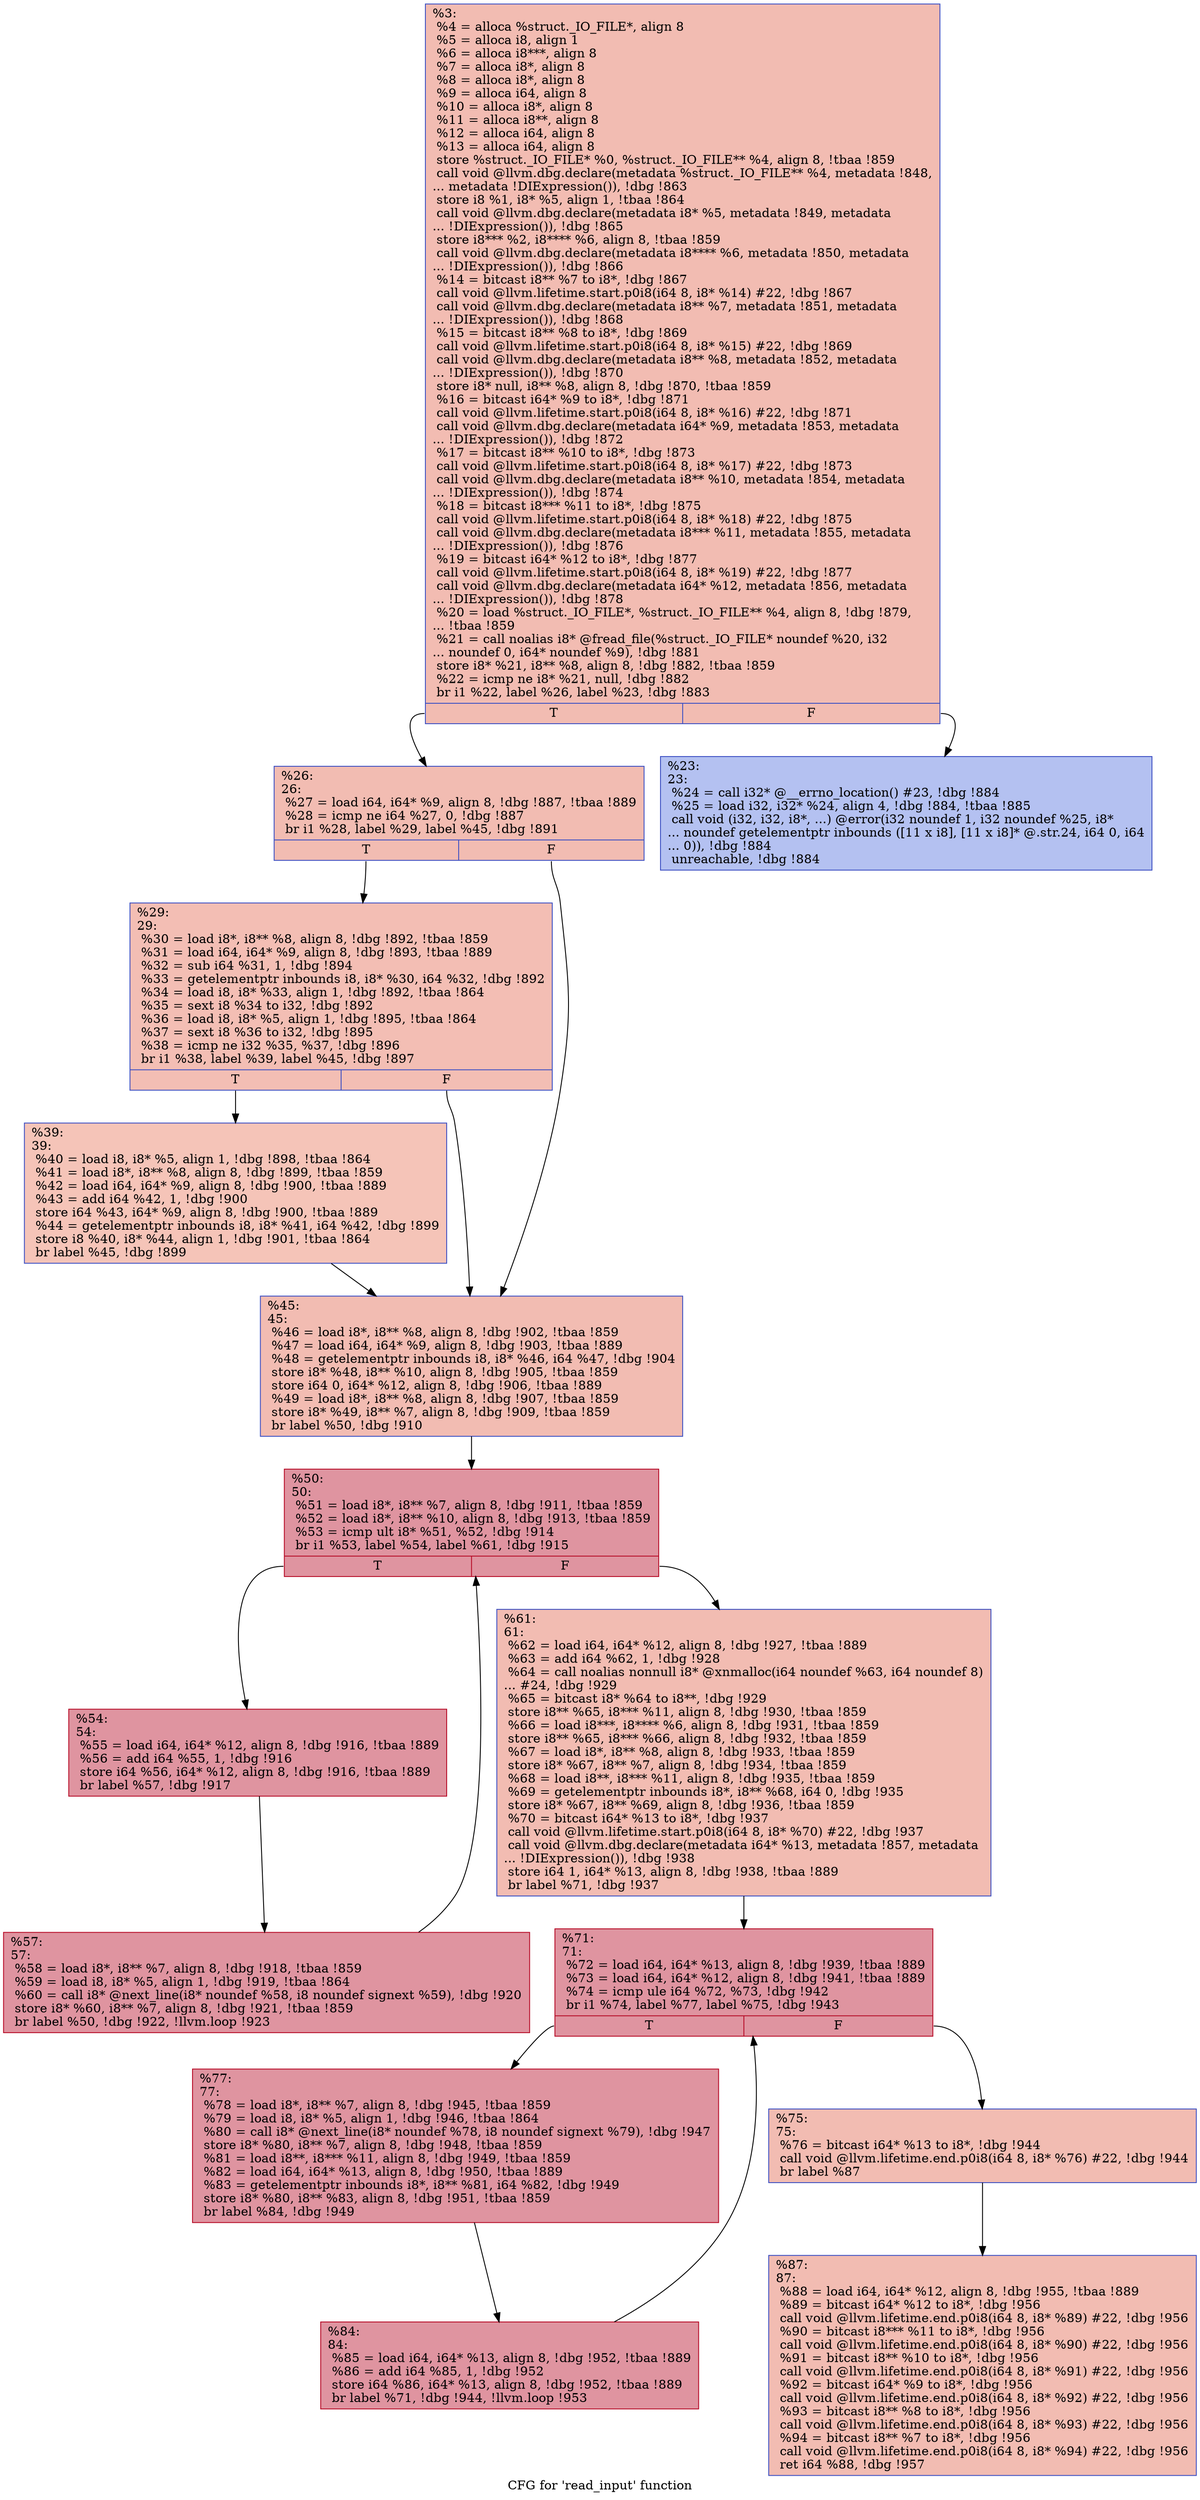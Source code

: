 digraph "CFG for 'read_input' function" {
	label="CFG for 'read_input' function";

	Node0x189b9c0 [shape=record,color="#3d50c3ff", style=filled, fillcolor="#e1675170",label="{%3:\l  %4 = alloca %struct._IO_FILE*, align 8\l  %5 = alloca i8, align 1\l  %6 = alloca i8***, align 8\l  %7 = alloca i8*, align 8\l  %8 = alloca i8*, align 8\l  %9 = alloca i64, align 8\l  %10 = alloca i8*, align 8\l  %11 = alloca i8**, align 8\l  %12 = alloca i64, align 8\l  %13 = alloca i64, align 8\l  store %struct._IO_FILE* %0, %struct._IO_FILE** %4, align 8, !tbaa !859\l  call void @llvm.dbg.declare(metadata %struct._IO_FILE** %4, metadata !848,\l... metadata !DIExpression()), !dbg !863\l  store i8 %1, i8* %5, align 1, !tbaa !864\l  call void @llvm.dbg.declare(metadata i8* %5, metadata !849, metadata\l... !DIExpression()), !dbg !865\l  store i8*** %2, i8**** %6, align 8, !tbaa !859\l  call void @llvm.dbg.declare(metadata i8**** %6, metadata !850, metadata\l... !DIExpression()), !dbg !866\l  %14 = bitcast i8** %7 to i8*, !dbg !867\l  call void @llvm.lifetime.start.p0i8(i64 8, i8* %14) #22, !dbg !867\l  call void @llvm.dbg.declare(metadata i8** %7, metadata !851, metadata\l... !DIExpression()), !dbg !868\l  %15 = bitcast i8** %8 to i8*, !dbg !869\l  call void @llvm.lifetime.start.p0i8(i64 8, i8* %15) #22, !dbg !869\l  call void @llvm.dbg.declare(metadata i8** %8, metadata !852, metadata\l... !DIExpression()), !dbg !870\l  store i8* null, i8** %8, align 8, !dbg !870, !tbaa !859\l  %16 = bitcast i64* %9 to i8*, !dbg !871\l  call void @llvm.lifetime.start.p0i8(i64 8, i8* %16) #22, !dbg !871\l  call void @llvm.dbg.declare(metadata i64* %9, metadata !853, metadata\l... !DIExpression()), !dbg !872\l  %17 = bitcast i8** %10 to i8*, !dbg !873\l  call void @llvm.lifetime.start.p0i8(i64 8, i8* %17) #22, !dbg !873\l  call void @llvm.dbg.declare(metadata i8** %10, metadata !854, metadata\l... !DIExpression()), !dbg !874\l  %18 = bitcast i8*** %11 to i8*, !dbg !875\l  call void @llvm.lifetime.start.p0i8(i64 8, i8* %18) #22, !dbg !875\l  call void @llvm.dbg.declare(metadata i8*** %11, metadata !855, metadata\l... !DIExpression()), !dbg !876\l  %19 = bitcast i64* %12 to i8*, !dbg !877\l  call void @llvm.lifetime.start.p0i8(i64 8, i8* %19) #22, !dbg !877\l  call void @llvm.dbg.declare(metadata i64* %12, metadata !856, metadata\l... !DIExpression()), !dbg !878\l  %20 = load %struct._IO_FILE*, %struct._IO_FILE** %4, align 8, !dbg !879,\l... !tbaa !859\l  %21 = call noalias i8* @fread_file(%struct._IO_FILE* noundef %20, i32\l... noundef 0, i64* noundef %9), !dbg !881\l  store i8* %21, i8** %8, align 8, !dbg !882, !tbaa !859\l  %22 = icmp ne i8* %21, null, !dbg !882\l  br i1 %22, label %26, label %23, !dbg !883\l|{<s0>T|<s1>F}}"];
	Node0x189b9c0:s0 -> Node0x189ec80;
	Node0x189b9c0:s1 -> Node0x189ec30;
	Node0x189ec30 [shape=record,color="#3d50c3ff", style=filled, fillcolor="#5572df70",label="{%23:\l23:                                               \l  %24 = call i32* @__errno_location() #23, !dbg !884\l  %25 = load i32, i32* %24, align 4, !dbg !884, !tbaa !885\l  call void (i32, i32, i8*, ...) @error(i32 noundef 1, i32 noundef %25, i8*\l... noundef getelementptr inbounds ([11 x i8], [11 x i8]* @.str.24, i64 0, i64\l... 0)), !dbg !884\l  unreachable, !dbg !884\l}"];
	Node0x189ec80 [shape=record,color="#3d50c3ff", style=filled, fillcolor="#e1675170",label="{%26:\l26:                                               \l  %27 = load i64, i64* %9, align 8, !dbg !887, !tbaa !889\l  %28 = icmp ne i64 %27, 0, !dbg !887\l  br i1 %28, label %29, label %45, !dbg !891\l|{<s0>T|<s1>F}}"];
	Node0x189ec80:s0 -> Node0x189ecd0;
	Node0x189ec80:s1 -> Node0x189ed70;
	Node0x189ecd0 [shape=record,color="#3d50c3ff", style=filled, fillcolor="#e36c5570",label="{%29:\l29:                                               \l  %30 = load i8*, i8** %8, align 8, !dbg !892, !tbaa !859\l  %31 = load i64, i64* %9, align 8, !dbg !893, !tbaa !889\l  %32 = sub i64 %31, 1, !dbg !894\l  %33 = getelementptr inbounds i8, i8* %30, i64 %32, !dbg !892\l  %34 = load i8, i8* %33, align 1, !dbg !892, !tbaa !864\l  %35 = sext i8 %34 to i32, !dbg !892\l  %36 = load i8, i8* %5, align 1, !dbg !895, !tbaa !864\l  %37 = sext i8 %36 to i32, !dbg !895\l  %38 = icmp ne i32 %35, %37, !dbg !896\l  br i1 %38, label %39, label %45, !dbg !897\l|{<s0>T|<s1>F}}"];
	Node0x189ecd0:s0 -> Node0x189ed20;
	Node0x189ecd0:s1 -> Node0x189ed70;
	Node0x189ed20 [shape=record,color="#3d50c3ff", style=filled, fillcolor="#e97a5f70",label="{%39:\l39:                                               \l  %40 = load i8, i8* %5, align 1, !dbg !898, !tbaa !864\l  %41 = load i8*, i8** %8, align 8, !dbg !899, !tbaa !859\l  %42 = load i64, i64* %9, align 8, !dbg !900, !tbaa !889\l  %43 = add i64 %42, 1, !dbg !900\l  store i64 %43, i64* %9, align 8, !dbg !900, !tbaa !889\l  %44 = getelementptr inbounds i8, i8* %41, i64 %42, !dbg !899\l  store i8 %40, i8* %44, align 1, !dbg !901, !tbaa !864\l  br label %45, !dbg !899\l}"];
	Node0x189ed20 -> Node0x189ed70;
	Node0x189ed70 [shape=record,color="#3d50c3ff", style=filled, fillcolor="#e1675170",label="{%45:\l45:                                               \l  %46 = load i8*, i8** %8, align 8, !dbg !902, !tbaa !859\l  %47 = load i64, i64* %9, align 8, !dbg !903, !tbaa !889\l  %48 = getelementptr inbounds i8, i8* %46, i64 %47, !dbg !904\l  store i8* %48, i8** %10, align 8, !dbg !905, !tbaa !859\l  store i64 0, i64* %12, align 8, !dbg !906, !tbaa !889\l  %49 = load i8*, i8** %8, align 8, !dbg !907, !tbaa !859\l  store i8* %49, i8** %7, align 8, !dbg !909, !tbaa !859\l  br label %50, !dbg !910\l}"];
	Node0x189ed70 -> Node0x189edc0;
	Node0x189edc0 [shape=record,color="#b70d28ff", style=filled, fillcolor="#b70d2870",label="{%50:\l50:                                               \l  %51 = load i8*, i8** %7, align 8, !dbg !911, !tbaa !859\l  %52 = load i8*, i8** %10, align 8, !dbg !913, !tbaa !859\l  %53 = icmp ult i8* %51, %52, !dbg !914\l  br i1 %53, label %54, label %61, !dbg !915\l|{<s0>T|<s1>F}}"];
	Node0x189edc0:s0 -> Node0x189ee10;
	Node0x189edc0:s1 -> Node0x189eeb0;
	Node0x189ee10 [shape=record,color="#b70d28ff", style=filled, fillcolor="#b70d2870",label="{%54:\l54:                                               \l  %55 = load i64, i64* %12, align 8, !dbg !916, !tbaa !889\l  %56 = add i64 %55, 1, !dbg !916\l  store i64 %56, i64* %12, align 8, !dbg !916, !tbaa !889\l  br label %57, !dbg !917\l}"];
	Node0x189ee10 -> Node0x189ee60;
	Node0x189ee60 [shape=record,color="#b70d28ff", style=filled, fillcolor="#b70d2870",label="{%57:\l57:                                               \l  %58 = load i8*, i8** %7, align 8, !dbg !918, !tbaa !859\l  %59 = load i8, i8* %5, align 1, !dbg !919, !tbaa !864\l  %60 = call i8* @next_line(i8* noundef %58, i8 noundef signext %59), !dbg !920\l  store i8* %60, i8** %7, align 8, !dbg !921, !tbaa !859\l  br label %50, !dbg !922, !llvm.loop !923\l}"];
	Node0x189ee60 -> Node0x189edc0;
	Node0x189eeb0 [shape=record,color="#3d50c3ff", style=filled, fillcolor="#e1675170",label="{%61:\l61:                                               \l  %62 = load i64, i64* %12, align 8, !dbg !927, !tbaa !889\l  %63 = add i64 %62, 1, !dbg !928\l  %64 = call noalias nonnull i8* @xnmalloc(i64 noundef %63, i64 noundef 8)\l... #24, !dbg !929\l  %65 = bitcast i8* %64 to i8**, !dbg !929\l  store i8** %65, i8*** %11, align 8, !dbg !930, !tbaa !859\l  %66 = load i8***, i8**** %6, align 8, !dbg !931, !tbaa !859\l  store i8** %65, i8*** %66, align 8, !dbg !932, !tbaa !859\l  %67 = load i8*, i8** %8, align 8, !dbg !933, !tbaa !859\l  store i8* %67, i8** %7, align 8, !dbg !934, !tbaa !859\l  %68 = load i8**, i8*** %11, align 8, !dbg !935, !tbaa !859\l  %69 = getelementptr inbounds i8*, i8** %68, i64 0, !dbg !935\l  store i8* %67, i8** %69, align 8, !dbg !936, !tbaa !859\l  %70 = bitcast i64* %13 to i8*, !dbg !937\l  call void @llvm.lifetime.start.p0i8(i64 8, i8* %70) #22, !dbg !937\l  call void @llvm.dbg.declare(metadata i64* %13, metadata !857, metadata\l... !DIExpression()), !dbg !938\l  store i64 1, i64* %13, align 8, !dbg !938, !tbaa !889\l  br label %71, !dbg !937\l}"];
	Node0x189eeb0 -> Node0x189ef00;
	Node0x189ef00 [shape=record,color="#b70d28ff", style=filled, fillcolor="#b70d2870",label="{%71:\l71:                                               \l  %72 = load i64, i64* %13, align 8, !dbg !939, !tbaa !889\l  %73 = load i64, i64* %12, align 8, !dbg !941, !tbaa !889\l  %74 = icmp ule i64 %72, %73, !dbg !942\l  br i1 %74, label %77, label %75, !dbg !943\l|{<s0>T|<s1>F}}"];
	Node0x189ef00:s0 -> Node0x189efa0;
	Node0x189ef00:s1 -> Node0x189ef50;
	Node0x189ef50 [shape=record,color="#3d50c3ff", style=filled, fillcolor="#e1675170",label="{%75:\l75:                                               \l  %76 = bitcast i64* %13 to i8*, !dbg !944\l  call void @llvm.lifetime.end.p0i8(i64 8, i8* %76) #22, !dbg !944\l  br label %87\l}"];
	Node0x189ef50 -> Node0x189f040;
	Node0x189efa0 [shape=record,color="#b70d28ff", style=filled, fillcolor="#b70d2870",label="{%77:\l77:                                               \l  %78 = load i8*, i8** %7, align 8, !dbg !945, !tbaa !859\l  %79 = load i8, i8* %5, align 1, !dbg !946, !tbaa !864\l  %80 = call i8* @next_line(i8* noundef %78, i8 noundef signext %79), !dbg !947\l  store i8* %80, i8** %7, align 8, !dbg !948, !tbaa !859\l  %81 = load i8**, i8*** %11, align 8, !dbg !949, !tbaa !859\l  %82 = load i64, i64* %13, align 8, !dbg !950, !tbaa !889\l  %83 = getelementptr inbounds i8*, i8** %81, i64 %82, !dbg !949\l  store i8* %80, i8** %83, align 8, !dbg !951, !tbaa !859\l  br label %84, !dbg !949\l}"];
	Node0x189efa0 -> Node0x189eff0;
	Node0x189eff0 [shape=record,color="#b70d28ff", style=filled, fillcolor="#b70d2870",label="{%84:\l84:                                               \l  %85 = load i64, i64* %13, align 8, !dbg !952, !tbaa !889\l  %86 = add i64 %85, 1, !dbg !952\l  store i64 %86, i64* %13, align 8, !dbg !952, !tbaa !889\l  br label %71, !dbg !944, !llvm.loop !953\l}"];
	Node0x189eff0 -> Node0x189ef00;
	Node0x189f040 [shape=record,color="#3d50c3ff", style=filled, fillcolor="#e1675170",label="{%87:\l87:                                               \l  %88 = load i64, i64* %12, align 8, !dbg !955, !tbaa !889\l  %89 = bitcast i64* %12 to i8*, !dbg !956\l  call void @llvm.lifetime.end.p0i8(i64 8, i8* %89) #22, !dbg !956\l  %90 = bitcast i8*** %11 to i8*, !dbg !956\l  call void @llvm.lifetime.end.p0i8(i64 8, i8* %90) #22, !dbg !956\l  %91 = bitcast i8** %10 to i8*, !dbg !956\l  call void @llvm.lifetime.end.p0i8(i64 8, i8* %91) #22, !dbg !956\l  %92 = bitcast i64* %9 to i8*, !dbg !956\l  call void @llvm.lifetime.end.p0i8(i64 8, i8* %92) #22, !dbg !956\l  %93 = bitcast i8** %8 to i8*, !dbg !956\l  call void @llvm.lifetime.end.p0i8(i64 8, i8* %93) #22, !dbg !956\l  %94 = bitcast i8** %7 to i8*, !dbg !956\l  call void @llvm.lifetime.end.p0i8(i64 8, i8* %94) #22, !dbg !956\l  ret i64 %88, !dbg !957\l}"];
}
